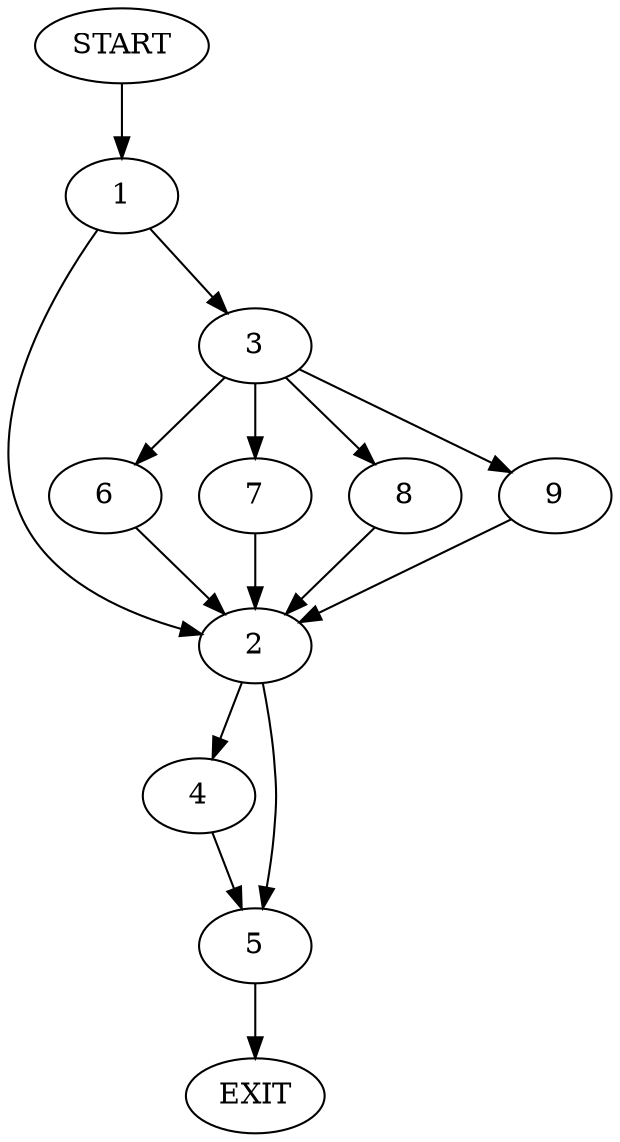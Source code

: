 digraph {
0 [label="START"]
10 [label="EXIT"]
0 -> 1
1 -> 2
1 -> 3
2 -> 4
2 -> 5
3 -> 6
3 -> 7
3 -> 8
3 -> 9
6 -> 2
9 -> 2
8 -> 2
7 -> 2
4 -> 5
5 -> 10
}
